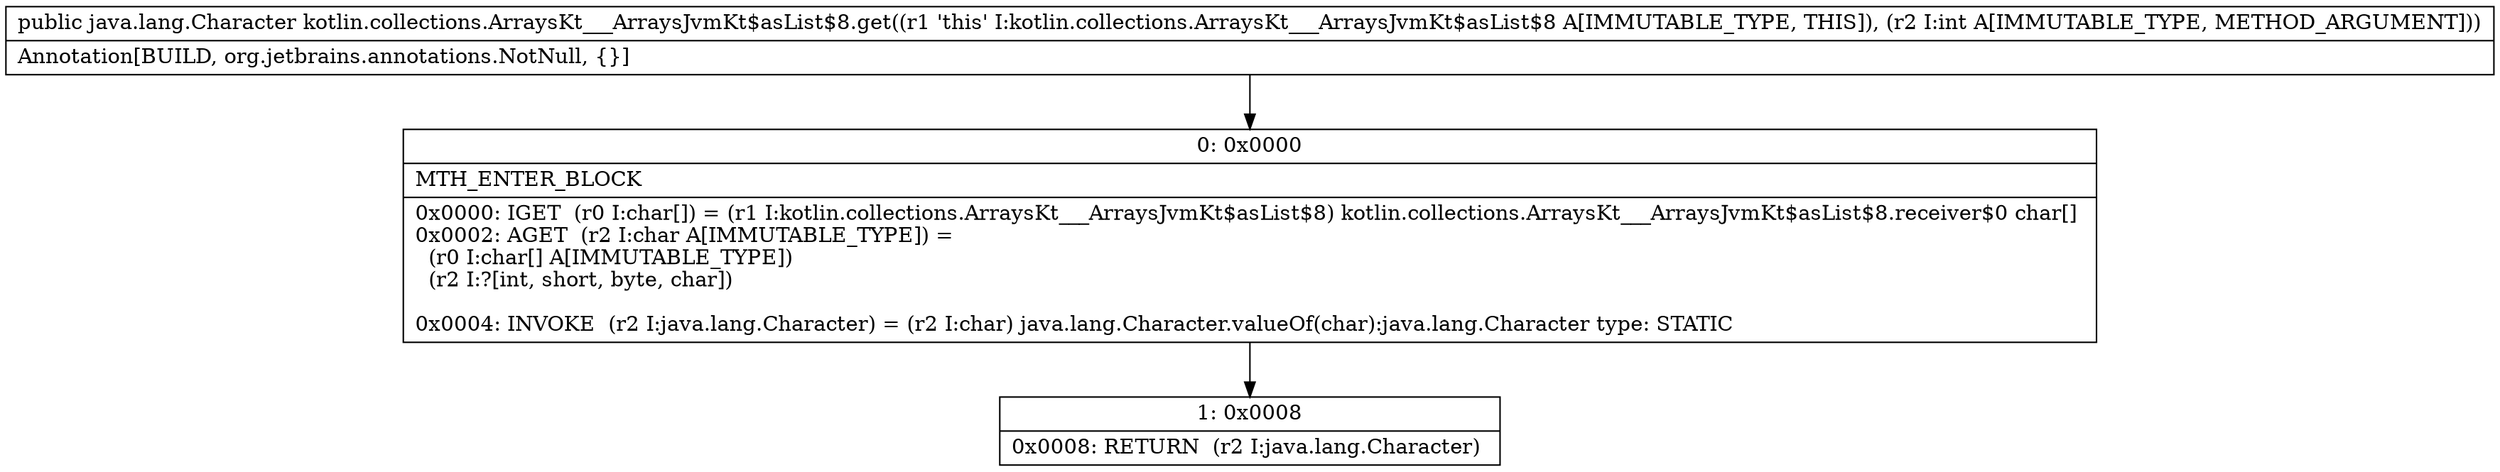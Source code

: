 digraph "CFG forkotlin.collections.ArraysKt___ArraysJvmKt$asList$8.get(I)Ljava\/lang\/Character;" {
Node_0 [shape=record,label="{0\:\ 0x0000|MTH_ENTER_BLOCK\l|0x0000: IGET  (r0 I:char[]) = (r1 I:kotlin.collections.ArraysKt___ArraysJvmKt$asList$8) kotlin.collections.ArraysKt___ArraysJvmKt$asList$8.receiver$0 char[] \l0x0002: AGET  (r2 I:char A[IMMUTABLE_TYPE]) = \l  (r0 I:char[] A[IMMUTABLE_TYPE])\l  (r2 I:?[int, short, byte, char])\l \l0x0004: INVOKE  (r2 I:java.lang.Character) = (r2 I:char) java.lang.Character.valueOf(char):java.lang.Character type: STATIC \l}"];
Node_1 [shape=record,label="{1\:\ 0x0008|0x0008: RETURN  (r2 I:java.lang.Character) \l}"];
MethodNode[shape=record,label="{public java.lang.Character kotlin.collections.ArraysKt___ArraysJvmKt$asList$8.get((r1 'this' I:kotlin.collections.ArraysKt___ArraysJvmKt$asList$8 A[IMMUTABLE_TYPE, THIS]), (r2 I:int A[IMMUTABLE_TYPE, METHOD_ARGUMENT]))  | Annotation[BUILD, org.jetbrains.annotations.NotNull, \{\}]\l}"];
MethodNode -> Node_0;
Node_0 -> Node_1;
}

